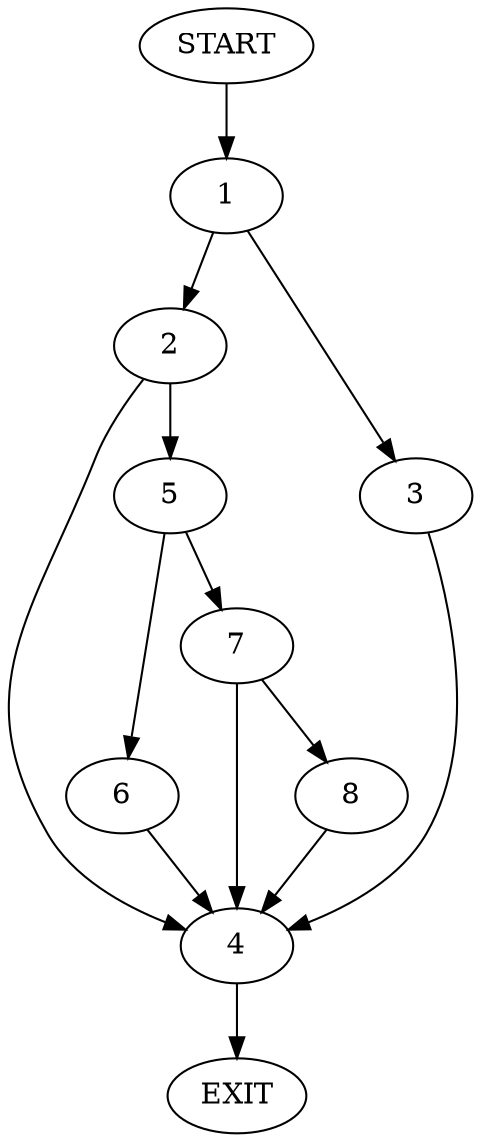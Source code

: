 digraph {
0 [label="START"]
9 [label="EXIT"]
0 -> 1
1 -> 2
1 -> 3
3 -> 4
2 -> 4
2 -> 5
4 -> 9
5 -> 6
5 -> 7
6 -> 4
7 -> 4
7 -> 8
8 -> 4
}
